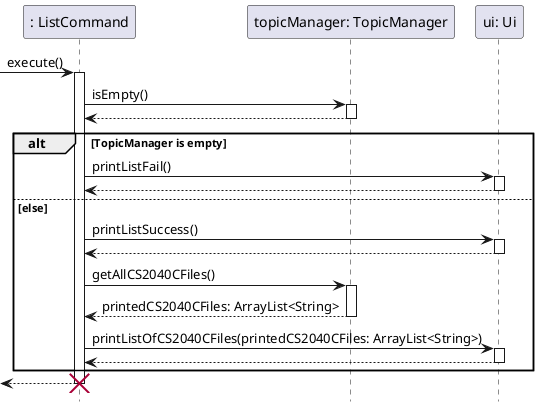 @startuml
hide footbox

participant ": ListCommand" as ListCommand
participant "topicManager: TopicManager" as TopicManager
participant "ui: Ui" as Ui

-> ListCommand : execute()
activate ListCommand
    ListCommand -> TopicManager: isEmpty()
    activate TopicManager
    return

    alt TopicManager is empty
        ListCommand -> Ui : printListFail()
        activate Ui
        return
    else else
        ListCommand -> Ui : printListSuccess()
        activate Ui
        return

        ListCommand -> TopicManager : getAllCS2040CFiles()
        activate TopicManager
        return printedCS2040CFiles: ArrayList<String>

        ListCommand -> Ui : printListOfCS2040CFiles(printedCS2040CFiles: ArrayList<String>)
        activate Ui
        return
    end
return
destroy ListCommand
@enduml